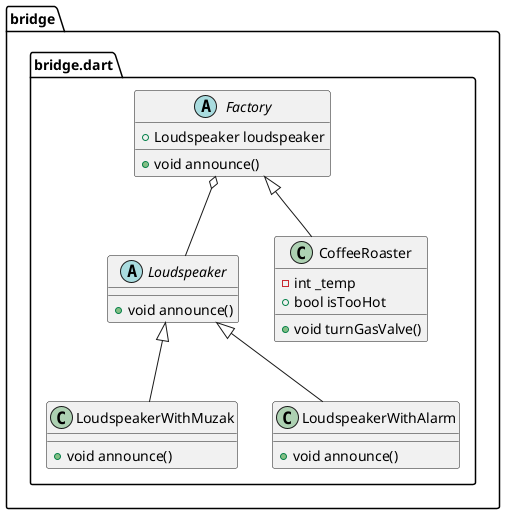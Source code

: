 @startuml
set namespaceSeparator ::

abstract class "bridge::bridge.dart::Loudspeaker" {
  +void announce()
}

class "bridge::bridge.dart::LoudspeakerWithMuzak" {
  +void announce()
}

"bridge::bridge.dart::Loudspeaker" <|-- "bridge::bridge.dart::LoudspeakerWithMuzak"

class "bridge::bridge.dart::LoudspeakerWithAlarm" {
  +void announce()
}

"bridge::bridge.dart::Loudspeaker" <|-- "bridge::bridge.dart::LoudspeakerWithAlarm"

abstract class "bridge::bridge.dart::Factory" {
  +Loudspeaker loudspeaker
  +void announce()
}

"bridge::bridge.dart::Factory" o-- "bridge::bridge.dart::Loudspeaker"

class "bridge::bridge.dart::CoffeeRoaster" {
  -int _temp
  +bool isTooHot
  +void turnGasValve()
}

"bridge::bridge.dart::Factory" <|-- "bridge::bridge.dart::CoffeeRoaster"


@enduml